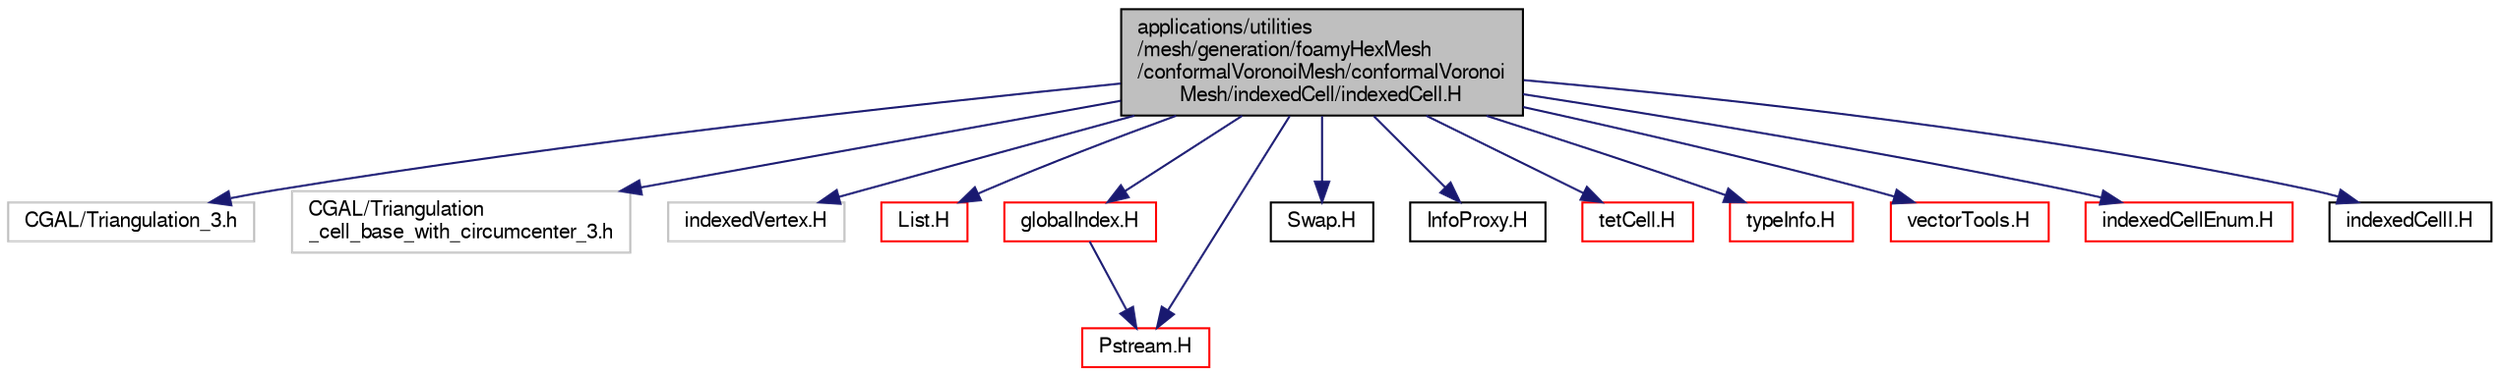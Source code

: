 digraph "applications/utilities/mesh/generation/foamyHexMesh/conformalVoronoiMesh/conformalVoronoiMesh/indexedCell/indexedCell.H"
{
  bgcolor="transparent";
  edge [fontname="FreeSans",fontsize="10",labelfontname="FreeSans",labelfontsize="10"];
  node [fontname="FreeSans",fontsize="10",shape=record];
  Node0 [label="applications/utilities\l/mesh/generation/foamyHexMesh\l/conformalVoronoiMesh/conformalVoronoi\lMesh/indexedCell/indexedCell.H",height=0.2,width=0.4,color="black", fillcolor="grey75", style="filled", fontcolor="black"];
  Node0 -> Node1 [color="midnightblue",fontsize="10",style="solid",fontname="FreeSans"];
  Node1 [label="CGAL/Triangulation_3.h",height=0.2,width=0.4,color="grey75"];
  Node0 -> Node2 [color="midnightblue",fontsize="10",style="solid",fontname="FreeSans"];
  Node2 [label="CGAL/Triangulation\l_cell_base_with_circumcenter_3.h",height=0.2,width=0.4,color="grey75"];
  Node0 -> Node3 [color="midnightblue",fontsize="10",style="solid",fontname="FreeSans"];
  Node3 [label="indexedVertex.H",height=0.2,width=0.4,color="grey75"];
  Node0 -> Node4 [color="midnightblue",fontsize="10",style="solid",fontname="FreeSans"];
  Node4 [label="List.H",height=0.2,width=0.4,color="red",URL="$a08666.html"];
  Node0 -> Node51 [color="midnightblue",fontsize="10",style="solid",fontname="FreeSans"];
  Node51 [label="globalIndex.H",height=0.2,width=0.4,color="red",URL="$a11522.html"];
  Node51 -> Node52 [color="midnightblue",fontsize="10",style="solid",fontname="FreeSans"];
  Node52 [label="Pstream.H",height=0.2,width=0.4,color="red",URL="$a09134.html"];
  Node0 -> Node52 [color="midnightblue",fontsize="10",style="solid",fontname="FreeSans"];
  Node0 -> Node44 [color="midnightblue",fontsize="10",style="solid",fontname="FreeSans"];
  Node44 [label="Swap.H",height=0.2,width=0.4,color="black",URL="$a12695.html",tooltip="Swap its arguments. "];
  Node0 -> Node39 [color="midnightblue",fontsize="10",style="solid",fontname="FreeSans"];
  Node39 [label="InfoProxy.H",height=0.2,width=0.4,color="black",URL="$a09077.html"];
  Node0 -> Node75 [color="midnightblue",fontsize="10",style="solid",fontname="FreeSans"];
  Node75 [label="tetCell.H",height=0.2,width=0.4,color="red",URL="$a11357.html"];
  Node0 -> Node128 [color="midnightblue",fontsize="10",style="solid",fontname="FreeSans"];
  Node128 [label="typeInfo.H",height=0.2,width=0.4,color="red",URL="$a09341.html"];
  Node0 -> Node180 [color="midnightblue",fontsize="10",style="solid",fontname="FreeSans"];
  Node180 [label="vectorTools.H",height=0.2,width=0.4,color="red",URL="$a18440.html"];
  Node0 -> Node182 [color="midnightblue",fontsize="10",style="solid",fontname="FreeSans"];
  Node182 [label="indexedCellEnum.H",height=0.2,width=0.4,color="red",URL="$a18236.html"];
  Node0 -> Node183 [color="midnightblue",fontsize="10",style="solid",fontname="FreeSans"];
  Node183 [label="indexedCellI.H",height=0.2,width=0.4,color="black",URL="$a18239.html"];
}
